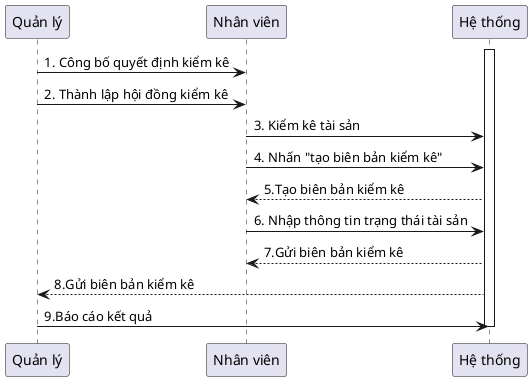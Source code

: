 @startuml

participant "Quản lý"
participant "Nhân viên"
participant "Hệ thống" as System


activate System
"Quản lý" -> "Nhân viên": 1. Công bố quyết định kiểm kê
"Quản lý" -> "Nhân viên": 2. Thành lập hội đồng kiểm kê
"Nhân viên" -> System: 3. Kiểm kê tài sản
"Nhân viên" -> System: 4. Nhấn "tạo biên bản kiểm kê"
System --> "Nhân viên": 5.Tạo biên bản kiểm kê
"Nhân viên" -> System: 6. Nhập thông tin trạng thái tài sản
System --> "Nhân viên": 7.Gửi biên bản kiểm kê
System --> "Quản lý": 8.Gửi biên bản kiểm kê
"Quản lý" -> System: 9.Báo cáo kết quả

deactivate System
@enduml

